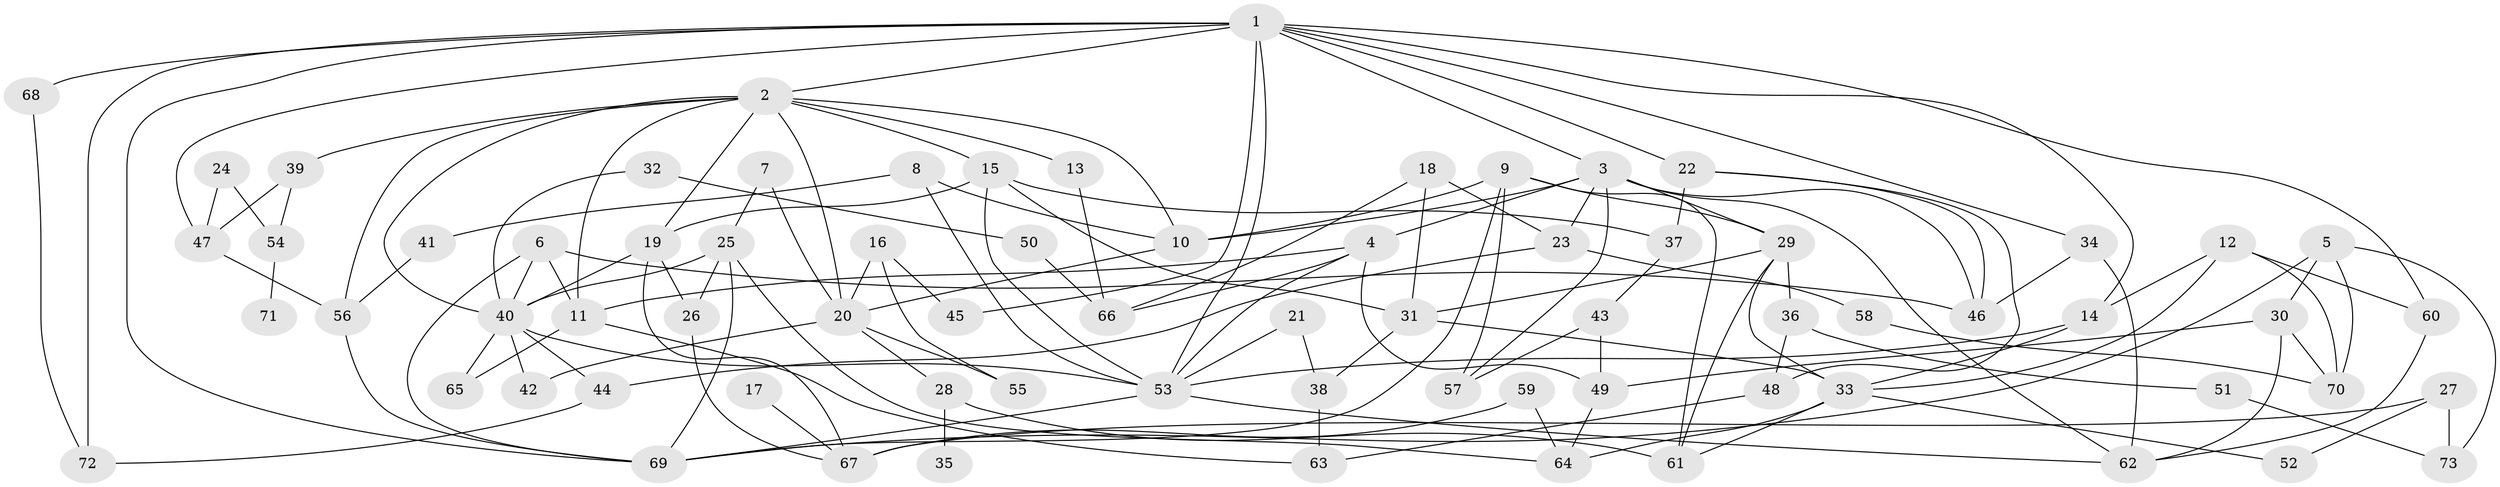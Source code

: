 // original degree distribution, {10: 0.006896551724137931, 7: 0.027586206896551724, 4: 0.10344827586206896, 2: 0.31724137931034485, 5: 0.07586206896551724, 9: 0.006896551724137931, 8: 0.006896551724137931, 1: 0.14482758620689656, 3: 0.2827586206896552, 6: 0.027586206896551724}
// Generated by graph-tools (version 1.1) at 2025/01/03/09/25 03:01:04]
// undirected, 73 vertices, 140 edges
graph export_dot {
graph [start="1"]
  node [color=gray90,style=filled];
  1;
  2;
  3;
  4;
  5;
  6;
  7;
  8;
  9;
  10;
  11;
  12;
  13;
  14;
  15;
  16;
  17;
  18;
  19;
  20;
  21;
  22;
  23;
  24;
  25;
  26;
  27;
  28;
  29;
  30;
  31;
  32;
  33;
  34;
  35;
  36;
  37;
  38;
  39;
  40;
  41;
  42;
  43;
  44;
  45;
  46;
  47;
  48;
  49;
  50;
  51;
  52;
  53;
  54;
  55;
  56;
  57;
  58;
  59;
  60;
  61;
  62;
  63;
  64;
  65;
  66;
  67;
  68;
  69;
  70;
  71;
  72;
  73;
  1 -- 2 [weight=1.0];
  1 -- 3 [weight=1.0];
  1 -- 14 [weight=1.0];
  1 -- 22 [weight=1.0];
  1 -- 34 [weight=1.0];
  1 -- 45 [weight=1.0];
  1 -- 47 [weight=1.0];
  1 -- 53 [weight=1.0];
  1 -- 60 [weight=1.0];
  1 -- 68 [weight=1.0];
  1 -- 69 [weight=1.0];
  1 -- 72 [weight=1.0];
  2 -- 10 [weight=1.0];
  2 -- 11 [weight=1.0];
  2 -- 13 [weight=1.0];
  2 -- 15 [weight=1.0];
  2 -- 19 [weight=1.0];
  2 -- 20 [weight=1.0];
  2 -- 39 [weight=1.0];
  2 -- 40 [weight=1.0];
  2 -- 56 [weight=1.0];
  3 -- 4 [weight=1.0];
  3 -- 10 [weight=1.0];
  3 -- 23 [weight=1.0];
  3 -- 29 [weight=1.0];
  3 -- 46 [weight=1.0];
  3 -- 57 [weight=1.0];
  3 -- 62 [weight=1.0];
  4 -- 11 [weight=1.0];
  4 -- 49 [weight=1.0];
  4 -- 53 [weight=1.0];
  4 -- 66 [weight=1.0];
  5 -- 30 [weight=1.0];
  5 -- 69 [weight=1.0];
  5 -- 70 [weight=1.0];
  5 -- 73 [weight=1.0];
  6 -- 11 [weight=1.0];
  6 -- 40 [weight=1.0];
  6 -- 46 [weight=1.0];
  6 -- 69 [weight=1.0];
  7 -- 20 [weight=1.0];
  7 -- 25 [weight=1.0];
  8 -- 10 [weight=1.0];
  8 -- 41 [weight=1.0];
  8 -- 53 [weight=1.0];
  9 -- 10 [weight=1.0];
  9 -- 29 [weight=1.0];
  9 -- 57 [weight=1.0];
  9 -- 61 [weight=1.0];
  9 -- 69 [weight=1.0];
  10 -- 20 [weight=1.0];
  11 -- 63 [weight=1.0];
  11 -- 65 [weight=1.0];
  12 -- 14 [weight=1.0];
  12 -- 33 [weight=1.0];
  12 -- 60 [weight=1.0];
  12 -- 70 [weight=1.0];
  13 -- 66 [weight=1.0];
  14 -- 33 [weight=1.0];
  14 -- 53 [weight=1.0];
  15 -- 19 [weight=1.0];
  15 -- 31 [weight=1.0];
  15 -- 37 [weight=1.0];
  15 -- 53 [weight=1.0];
  16 -- 20 [weight=1.0];
  16 -- 45 [weight=1.0];
  16 -- 55 [weight=1.0];
  17 -- 67 [weight=1.0];
  18 -- 23 [weight=1.0];
  18 -- 31 [weight=1.0];
  18 -- 66 [weight=1.0];
  19 -- 26 [weight=1.0];
  19 -- 40 [weight=1.0];
  19 -- 67 [weight=1.0];
  20 -- 28 [weight=1.0];
  20 -- 42 [weight=1.0];
  20 -- 55 [weight=1.0];
  21 -- 38 [weight=1.0];
  21 -- 53 [weight=1.0];
  22 -- 37 [weight=1.0];
  22 -- 46 [weight=1.0];
  22 -- 48 [weight=1.0];
  23 -- 44 [weight=1.0];
  23 -- 58 [weight=1.0];
  24 -- 47 [weight=1.0];
  24 -- 54 [weight=1.0];
  25 -- 26 [weight=1.0];
  25 -- 40 [weight=1.0];
  25 -- 64 [weight=1.0];
  25 -- 69 [weight=1.0];
  26 -- 67 [weight=1.0];
  27 -- 52 [weight=1.0];
  27 -- 67 [weight=1.0];
  27 -- 73 [weight=1.0];
  28 -- 35 [weight=1.0];
  28 -- 61 [weight=1.0];
  29 -- 31 [weight=1.0];
  29 -- 33 [weight=1.0];
  29 -- 36 [weight=1.0];
  29 -- 61 [weight=1.0];
  30 -- 49 [weight=1.0];
  30 -- 62 [weight=1.0];
  30 -- 70 [weight=2.0];
  31 -- 33 [weight=1.0];
  31 -- 38 [weight=1.0];
  32 -- 40 [weight=1.0];
  32 -- 50 [weight=1.0];
  33 -- 52 [weight=1.0];
  33 -- 61 [weight=1.0];
  33 -- 64 [weight=1.0];
  34 -- 46 [weight=1.0];
  34 -- 62 [weight=1.0];
  36 -- 48 [weight=1.0];
  36 -- 51 [weight=1.0];
  37 -- 43 [weight=1.0];
  38 -- 63 [weight=1.0];
  39 -- 47 [weight=1.0];
  39 -- 54 [weight=1.0];
  40 -- 42 [weight=1.0];
  40 -- 44 [weight=1.0];
  40 -- 53 [weight=1.0];
  40 -- 65 [weight=1.0];
  41 -- 56 [weight=1.0];
  43 -- 49 [weight=1.0];
  43 -- 57 [weight=1.0];
  44 -- 72 [weight=1.0];
  47 -- 56 [weight=1.0];
  48 -- 63 [weight=1.0];
  49 -- 64 [weight=1.0];
  50 -- 66 [weight=1.0];
  51 -- 73 [weight=1.0];
  53 -- 62 [weight=1.0];
  53 -- 69 [weight=1.0];
  54 -- 71 [weight=1.0];
  56 -- 69 [weight=1.0];
  58 -- 70 [weight=1.0];
  59 -- 64 [weight=1.0];
  59 -- 67 [weight=1.0];
  60 -- 62 [weight=1.0];
  68 -- 72 [weight=1.0];
}
